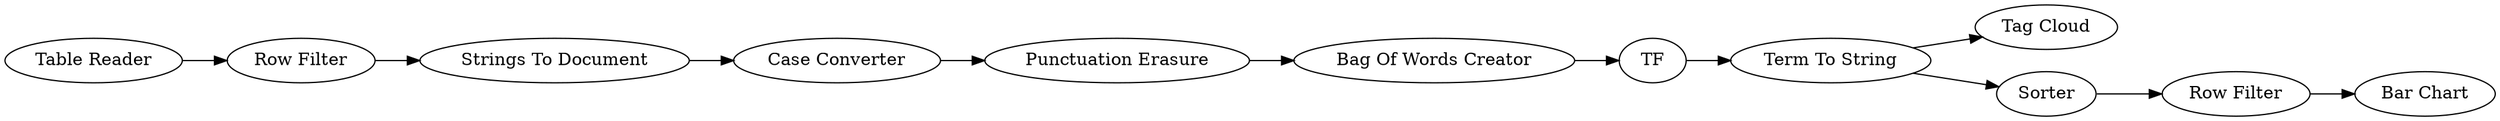 digraph {
	18 [label="Table Reader"]
	20 [label="Row Filter"]
	22 [label="Tag Cloud"]
	14 [label="Case Converter"]
	15 [label="Punctuation Erasure"]
	16 [label="Bag Of Words Creator"]
	17 [label="Term To String"]
	19 [label=TF]
	21 [label="Strings To Document"]
	24 [label=Sorter]
	25 [label="Row Filter"]
	27 [label="Bar Chart"]
	14 -> 15
	15 -> 16
	16 -> 19
	19 -> 17
	21 -> 14
	18 -> 20
	20 -> 21
	17 -> 22
	17 -> 24
	24 -> 25
	25 -> 27
	rankdir=LR
}
